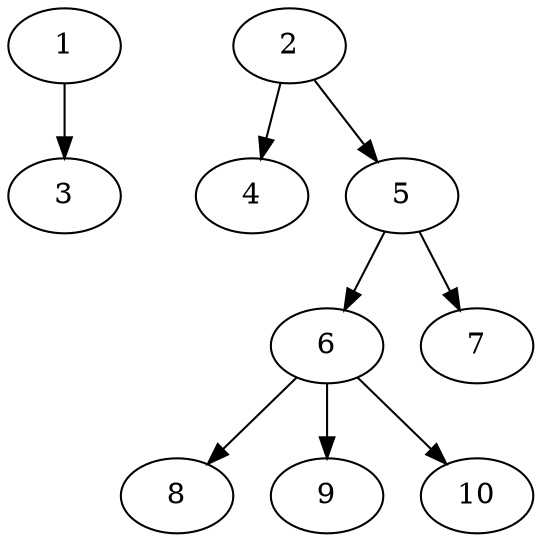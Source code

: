 // DAG automatically generated by daggen at Thu Oct  3 13:58:05 2019
// ./daggen --dot -n 10 --ccr 0.5 --fat 0.5 --regular 0.9 --density 0.5 --mindata 5242880 --maxdata 52428800 
digraph G {
  1 [size="58138624", alpha="0.10", expect_size="29069312"] 
  1 -> 3 [size ="29069312"]
  2 [size="66340864", alpha="0.14", expect_size="33170432"] 
  2 -> 4 [size ="33170432"]
  2 -> 5 [size ="33170432"]
  3 [size="14956544", alpha="0.05", expect_size="7478272"] 
  4 [size="80570368", alpha="0.04", expect_size="40285184"] 
  5 [size="74928128", alpha="0.09", expect_size="37464064"] 
  5 -> 6 [size ="37464064"]
  5 -> 7 [size ="37464064"]
  6 [size="17395712", alpha="0.13", expect_size="8697856"] 
  6 -> 8 [size ="8697856"]
  6 -> 9 [size ="8697856"]
  6 -> 10 [size ="8697856"]
  7 [size="38543360", alpha="0.03", expect_size="19271680"] 
  8 [size="102410240", alpha="0.02", expect_size="51205120"] 
  9 [size="79872000", alpha="0.06", expect_size="39936000"] 
  10 [size="96952320", alpha="0.10", expect_size="48476160"] 
}
